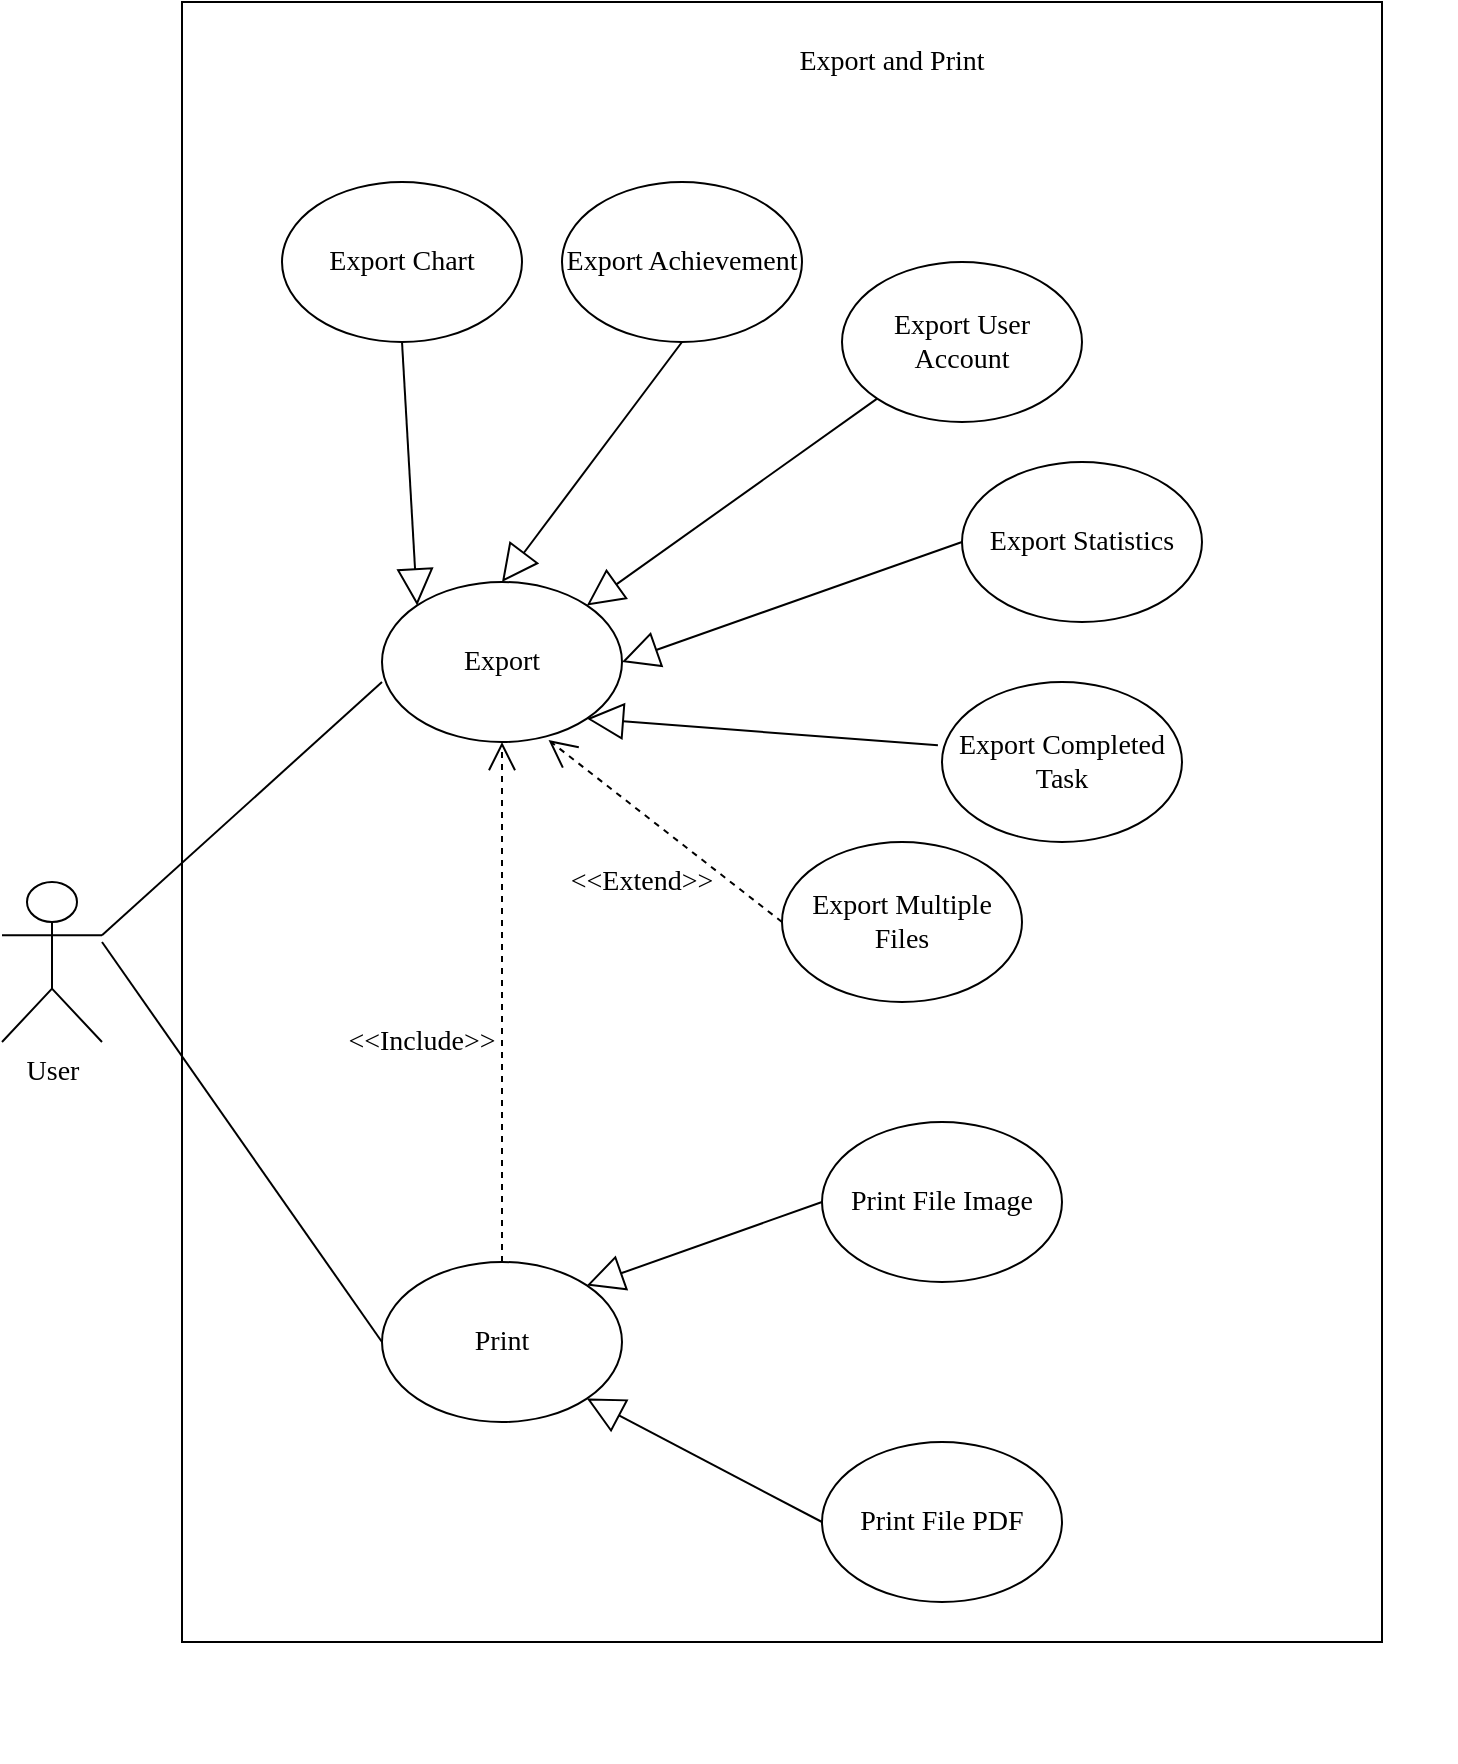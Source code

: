 <mxfile version="13.10.0" type="device"><diagram id="S8U8eaP7MSLBlvK95GJR" name="Page-1"><mxGraphModel dx="984" dy="612" grid="1" gridSize="10" guides="1" tooltips="1" connect="1" arrows="1" fold="1" page="1" pageScale="1" pageWidth="827" pageHeight="1169" math="0" shadow="0"><root><mxCell id="0"/><mxCell id="1" parent="0"/><mxCell id="W4XD1xWTf3Jdvx8dv-am-2" value="" style="group;fontFamily=Verdana;fontSize=14;" vertex="1" connectable="0" parent="1"><mxGeometry x="100" y="120" width="727" height="790" as="geometry"/></mxCell><mxCell id="HyUG_3QI_eZkL1qx71x5-1" value="User" style="shape=umlActor;verticalLabelPosition=bottom;verticalAlign=top;html=1;outlineConnect=0;fontFamily=Verdana;fontSize=14;" parent="W4XD1xWTf3Jdvx8dv-am-2" vertex="1"><mxGeometry y="350" width="50" height="80" as="geometry"/></mxCell><mxCell id="HyUG_3QI_eZkL1qx71x5-2" value="Print File PDF" style="ellipse;whiteSpace=wrap;html=1;fontFamily=Verdana;fontSize=14;" parent="W4XD1xWTf3Jdvx8dv-am-2" vertex="1"><mxGeometry x="410" y="630" width="120" height="80" as="geometry"/></mxCell><mxCell id="HyUG_3QI_eZkL1qx71x5-3" value="Print File Image" style="ellipse;whiteSpace=wrap;html=1;fontFamily=Verdana;fontSize=14;" parent="W4XD1xWTf3Jdvx8dv-am-2" vertex="1"><mxGeometry x="410" y="470" width="120" height="80" as="geometry"/></mxCell><mxCell id="HyUG_3QI_eZkL1qx71x5-4" value="Print" style="ellipse;whiteSpace=wrap;html=1;fontFamily=Verdana;fontSize=14;" parent="W4XD1xWTf3Jdvx8dv-am-2" vertex="1"><mxGeometry x="190" y="540" width="120" height="80" as="geometry"/></mxCell><mxCell id="HyUG_3QI_eZkL1qx71x5-5" value="Export Multiple Files" style="ellipse;whiteSpace=wrap;html=1;fontFamily=Verdana;fontSize=14;" parent="W4XD1xWTf3Jdvx8dv-am-2" vertex="1"><mxGeometry x="390" y="330" width="120" height="80" as="geometry"/></mxCell><mxCell id="HyUG_3QI_eZkL1qx71x5-6" value="Export Completed Task" style="ellipse;whiteSpace=wrap;html=1;fontFamily=Verdana;fontSize=14;" parent="W4XD1xWTf3Jdvx8dv-am-2" vertex="1"><mxGeometry x="470" y="250" width="120" height="80" as="geometry"/></mxCell><mxCell id="HyUG_3QI_eZkL1qx71x5-7" value="Export Chart" style="ellipse;whiteSpace=wrap;html=1;fontFamily=Verdana;fontSize=14;" parent="W4XD1xWTf3Jdvx8dv-am-2" vertex="1"><mxGeometry x="140" width="120" height="80" as="geometry"/></mxCell><mxCell id="HyUG_3QI_eZkL1qx71x5-8" value="Export" style="ellipse;whiteSpace=wrap;html=1;fontFamily=Verdana;fontSize=14;" parent="W4XD1xWTf3Jdvx8dv-am-2" vertex="1"><mxGeometry x="190" y="200" width="120" height="80" as="geometry"/></mxCell><mxCell id="HyUG_3QI_eZkL1qx71x5-9" value="Export Statistics" style="ellipse;whiteSpace=wrap;html=1;fontFamily=Verdana;fontSize=14;" parent="W4XD1xWTf3Jdvx8dv-am-2" vertex="1"><mxGeometry x="480" y="140" width="120" height="80" as="geometry"/></mxCell><mxCell id="HyUG_3QI_eZkL1qx71x5-10" value="Export User Account" style="ellipse;whiteSpace=wrap;html=1;fontFamily=Verdana;fontSize=14;" parent="W4XD1xWTf3Jdvx8dv-am-2" vertex="1"><mxGeometry x="420" y="40" width="120" height="80" as="geometry"/></mxCell><mxCell id="HyUG_3QI_eZkL1qx71x5-11" value="Export Achievement" style="ellipse;whiteSpace=wrap;html=1;fontFamily=Verdana;fontSize=14;" parent="W4XD1xWTf3Jdvx8dv-am-2" vertex="1"><mxGeometry x="280" width="120" height="80" as="geometry"/></mxCell><mxCell id="HyUG_3QI_eZkL1qx71x5-13" value="" style="endArrow=none;html=1;exitX=1;exitY=0.333;exitDx=0;exitDy=0;exitPerimeter=0;fontFamily=Verdana;fontSize=14;" parent="W4XD1xWTf3Jdvx8dv-am-2" source="HyUG_3QI_eZkL1qx71x5-1" edge="1"><mxGeometry width="50" height="50" relative="1" as="geometry"><mxPoint x="140" y="300" as="sourcePoint"/><mxPoint x="190" y="250" as="targetPoint"/></mxGeometry></mxCell><mxCell id="HyUG_3QI_eZkL1qx71x5-14" value="" style="endArrow=none;html=1;entryX=0;entryY=0.5;entryDx=0;entryDy=0;fontFamily=Verdana;fontSize=14;" parent="W4XD1xWTf3Jdvx8dv-am-2" target="HyUG_3QI_eZkL1qx71x5-4" edge="1"><mxGeometry width="50" height="50" relative="1" as="geometry"><mxPoint x="50" y="380" as="sourcePoint"/><mxPoint x="100" y="330" as="targetPoint"/></mxGeometry></mxCell><mxCell id="HyUG_3QI_eZkL1qx71x5-15" value="" style="endArrow=block;endSize=16;endFill=0;html=1;entryX=0;entryY=0;entryDx=0;entryDy=0;fontFamily=Verdana;fontSize=14;" parent="W4XD1xWTf3Jdvx8dv-am-2" target="HyUG_3QI_eZkL1qx71x5-8" edge="1"><mxGeometry y="10" width="160" relative="1" as="geometry"><mxPoint x="200" y="80" as="sourcePoint"/><mxPoint x="360" y="80" as="targetPoint"/><mxPoint as="offset"/></mxGeometry></mxCell><mxCell id="HyUG_3QI_eZkL1qx71x5-18" value="" style="endArrow=block;endSize=16;endFill=0;html=1;entryX=0.5;entryY=0;entryDx=0;entryDy=0;exitX=0.5;exitY=1;exitDx=0;exitDy=0;fontFamily=Verdana;fontSize=14;" parent="W4XD1xWTf3Jdvx8dv-am-2" source="HyUG_3QI_eZkL1qx71x5-11" target="HyUG_3QI_eZkL1qx71x5-8" edge="1"><mxGeometry y="10" width="160" relative="1" as="geometry"><mxPoint x="356.21" y="78.28" as="sourcePoint"/><mxPoint x="363.784" y="209.996" as="targetPoint"/><mxPoint as="offset"/></mxGeometry></mxCell><mxCell id="HyUG_3QI_eZkL1qx71x5-19" value="" style="endArrow=block;endSize=16;endFill=0;html=1;entryX=1;entryY=0;entryDx=0;entryDy=0;exitX=0;exitY=1;exitDx=0;exitDy=0;fontFamily=Verdana;fontSize=14;" parent="W4XD1xWTf3Jdvx8dv-am-2" source="HyUG_3QI_eZkL1qx71x5-10" target="HyUG_3QI_eZkL1qx71x5-8" edge="1"><mxGeometry y="10" width="160" relative="1" as="geometry"><mxPoint x="432" y="130" as="sourcePoint"/><mxPoint x="440.004" y="235.856" as="targetPoint"/><mxPoint as="offset"/></mxGeometry></mxCell><mxCell id="HyUG_3QI_eZkL1qx71x5-20" value="" style="endArrow=block;endSize=16;endFill=0;html=1;entryX=1;entryY=0.5;entryDx=0;entryDy=0;exitX=0;exitY=0.5;exitDx=0;exitDy=0;fontFamily=Verdana;fontSize=14;" parent="W4XD1xWTf3Jdvx8dv-am-2" source="HyUG_3QI_eZkL1qx71x5-9" target="HyUG_3QI_eZkL1qx71x5-8" edge="1"><mxGeometry y="10" width="160" relative="1" as="geometry"><mxPoint x="460" y="150" as="sourcePoint"/><mxPoint x="467.574" y="281.716" as="targetPoint"/><mxPoint as="offset"/></mxGeometry></mxCell><mxCell id="HyUG_3QI_eZkL1qx71x5-21" value="" style="endArrow=block;endSize=16;endFill=0;html=1;entryX=1;entryY=1;entryDx=0;entryDy=0;exitX=-0.017;exitY=0.396;exitDx=0;exitDy=0;exitPerimeter=0;fontFamily=Verdana;fontSize=14;" parent="W4XD1xWTf3Jdvx8dv-am-2" source="HyUG_3QI_eZkL1qx71x5-6" target="HyUG_3QI_eZkL1qx71x5-8" edge="1"><mxGeometry y="10" width="160" relative="1" as="geometry"><mxPoint x="320" y="260" as="sourcePoint"/><mxPoint x="327.574" y="391.716" as="targetPoint"/><mxPoint as="offset"/></mxGeometry></mxCell><mxCell id="HyUG_3QI_eZkL1qx71x5-23" value="" style="endArrow=block;endSize=16;endFill=0;html=1;entryX=1;entryY=0;entryDx=0;entryDy=0;exitX=0;exitY=0.5;exitDx=0;exitDy=0;fontFamily=Verdana;fontSize=14;" parent="W4XD1xWTf3Jdvx8dv-am-2" source="HyUG_3QI_eZkL1qx71x5-3" target="HyUG_3QI_eZkL1qx71x5-4" edge="1"><mxGeometry y="10" width="160" relative="1" as="geometry"><mxPoint x="340" y="480" as="sourcePoint"/><mxPoint x="347.574" y="611.716" as="targetPoint"/><mxPoint as="offset"/></mxGeometry></mxCell><mxCell id="HyUG_3QI_eZkL1qx71x5-24" value="" style="endArrow=block;endSize=16;endFill=0;html=1;entryX=1;entryY=1;entryDx=0;entryDy=0;exitX=0;exitY=0.5;exitDx=0;exitDy=0;fontFamily=Verdana;fontSize=14;" parent="W4XD1xWTf3Jdvx8dv-am-2" source="HyUG_3QI_eZkL1qx71x5-2" target="HyUG_3QI_eZkL1qx71x5-4" edge="1"><mxGeometry y="10" width="160" relative="1" as="geometry"><mxPoint x="374" y="530" as="sourcePoint"/><mxPoint x="381.574" y="661.716" as="targetPoint"/><mxPoint as="offset"/></mxGeometry></mxCell><mxCell id="HyUG_3QI_eZkL1qx71x5-30" value="" style="endArrow=open;endSize=12;dashed=1;html=1;exitX=0;exitY=0.5;exitDx=0;exitDy=0;entryX=0.694;entryY=0.988;entryDx=0;entryDy=0;entryPerimeter=0;fontFamily=Verdana;fontSize=14;" parent="W4XD1xWTf3Jdvx8dv-am-2" source="HyUG_3QI_eZkL1qx71x5-5" target="HyUG_3QI_eZkL1qx71x5-8" edge="1"><mxGeometry width="160" relative="1" as="geometry"><mxPoint x="191" y="380" as="sourcePoint"/><mxPoint x="351" y="380" as="targetPoint"/></mxGeometry></mxCell><mxCell id="HyUG_3QI_eZkL1qx71x5-32" value="" style="endArrow=open;endSize=12;dashed=1;html=1;exitX=0.5;exitY=0;exitDx=0;exitDy=0;entryX=0.5;entryY=1;entryDx=0;entryDy=0;fontFamily=Verdana;fontSize=14;" parent="W4XD1xWTf3Jdvx8dv-am-2" source="HyUG_3QI_eZkL1qx71x5-4" target="HyUG_3QI_eZkL1qx71x5-8" edge="1"><mxGeometry width="160" relative="1" as="geometry"><mxPoint x="230" y="450" as="sourcePoint"/><mxPoint x="390" y="450" as="targetPoint"/></mxGeometry></mxCell><mxCell id="HyUG_3QI_eZkL1qx71x5-33" value="&amp;lt;&amp;lt;Extend&amp;gt;&amp;gt;" style="text;html=1;strokeColor=none;fillColor=none;align=center;verticalAlign=middle;whiteSpace=wrap;rounded=0;fontFamily=Verdana;fontSize=14;" parent="W4XD1xWTf3Jdvx8dv-am-2" vertex="1"><mxGeometry x="300" y="340" width="40" height="20" as="geometry"/></mxCell><mxCell id="HyUG_3QI_eZkL1qx71x5-34" value="&amp;lt;&amp;lt;Include&amp;gt;&amp;gt;" style="text;html=1;strokeColor=none;fillColor=none;align=center;verticalAlign=middle;whiteSpace=wrap;rounded=0;fontFamily=Verdana;fontSize=14;" parent="W4XD1xWTf3Jdvx8dv-am-2" vertex="1"><mxGeometry x="190" y="420" width="40" height="20" as="geometry"/></mxCell><mxCell id="W4XD1xWTf3Jdvx8dv-am-3" value="" style="rounded=0;whiteSpace=wrap;html=1;shadow=0;sketch=0;glass=0;gradientDirection=south;noLabel=0;backgroundOutline=0;fillColor=none;fontFamily=Verdana;fontSize=14;" vertex="1" parent="1"><mxGeometry x="190" y="30" width="600" height="820" as="geometry"/></mxCell><mxCell id="W4XD1xWTf3Jdvx8dv-am-5" value="Export and Print" style="text;html=1;strokeColor=none;fillColor=none;align=center;verticalAlign=middle;whiteSpace=wrap;rounded=0;shadow=0;glass=0;sketch=0;fontFamily=Verdana;fontSize=14;" vertex="1" parent="1"><mxGeometry x="480" y="50" width="130" height="20" as="geometry"/></mxCell></root></mxGraphModel></diagram></mxfile>